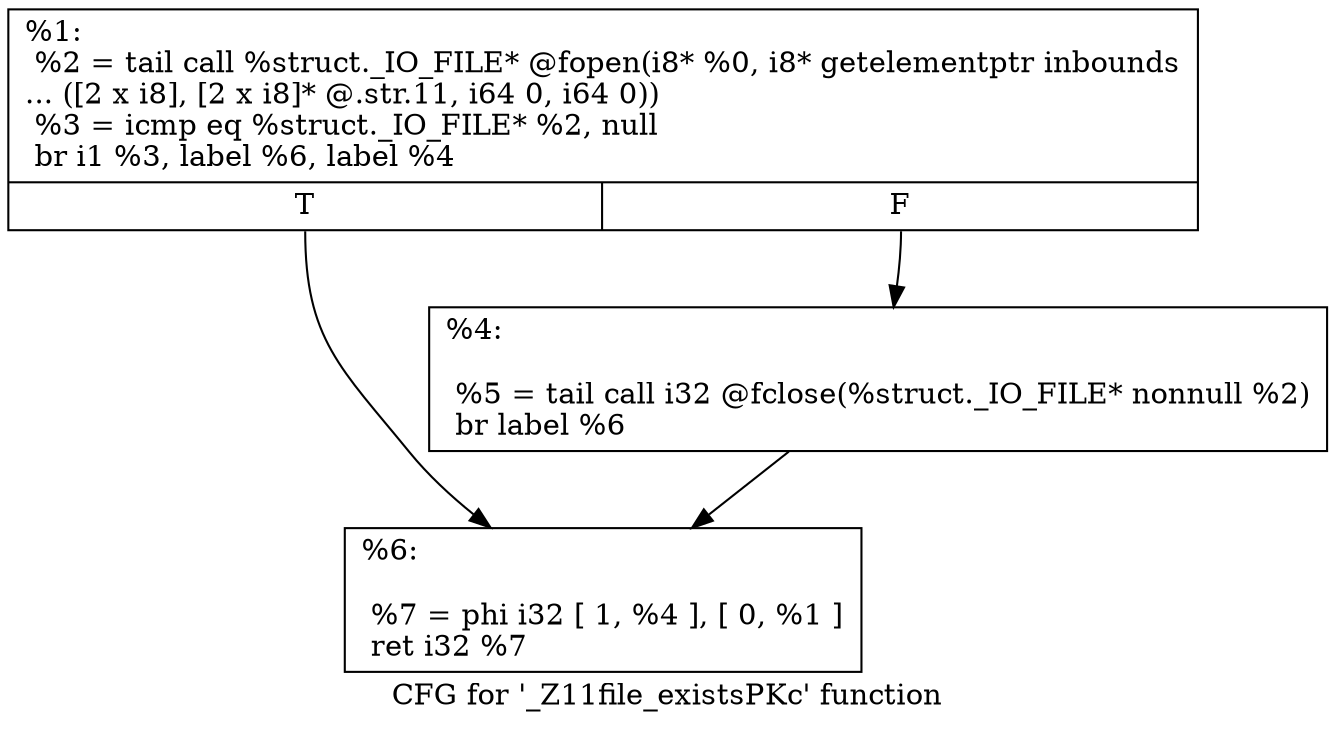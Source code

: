 digraph "CFG for '_Z11file_existsPKc' function" {
	label="CFG for '_Z11file_existsPKc' function";

	Node0x314e850 [shape=record,label="{%1:\l  %2 = tail call %struct._IO_FILE* @fopen(i8* %0, i8* getelementptr inbounds\l... ([2 x i8], [2 x i8]* @.str.11, i64 0, i64 0))\l  %3 = icmp eq %struct._IO_FILE* %2, null\l  br i1 %3, label %6, label %4\l|{<s0>T|<s1>F}}"];
	Node0x314e850:s0 -> Node0x314e8f0;
	Node0x314e850:s1 -> Node0x314e8a0;
	Node0x314e8a0 [shape=record,label="{%4:\l\l  %5 = tail call i32 @fclose(%struct._IO_FILE* nonnull %2)\l  br label %6\l}"];
	Node0x314e8a0 -> Node0x314e8f0;
	Node0x314e8f0 [shape=record,label="{%6:\l\l  %7 = phi i32 [ 1, %4 ], [ 0, %1 ]\l  ret i32 %7\l}"];
}
